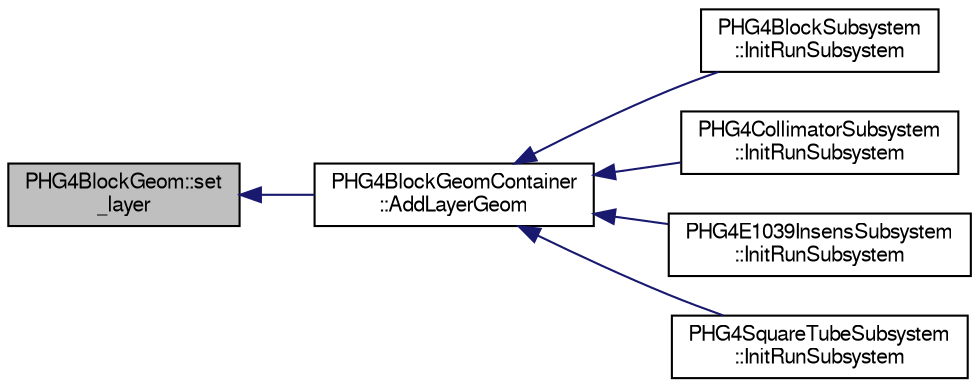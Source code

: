 digraph "PHG4BlockGeom::set_layer"
{
  bgcolor="transparent";
  edge [fontname="FreeSans",fontsize="10",labelfontname="FreeSans",labelfontsize="10"];
  node [fontname="FreeSans",fontsize="10",shape=record];
  rankdir="LR";
  Node1 [label="PHG4BlockGeom::set\l_layer",height=0.2,width=0.4,color="black", fillcolor="grey75", style="filled" fontcolor="black"];
  Node1 -> Node2 [dir="back",color="midnightblue",fontsize="10",style="solid",fontname="FreeSans"];
  Node2 [label="PHG4BlockGeomContainer\l::AddLayerGeom",height=0.2,width=0.4,color="black",URL="$d2/dd7/classPHG4BlockGeomContainer.html#a4f7db051cc84567591d367fceb6cbdec"];
  Node2 -> Node3 [dir="back",color="midnightblue",fontsize="10",style="solid",fontname="FreeSans"];
  Node3 [label="PHG4BlockSubsystem\l::InitRunSubsystem",height=0.2,width=0.4,color="black",URL="$df/d14/classPHG4BlockSubsystem.html#ac0d173351f388609274a5105753746c3",tooltip="InitRunSubsystem. "];
  Node2 -> Node4 [dir="back",color="midnightblue",fontsize="10",style="solid",fontname="FreeSans"];
  Node4 [label="PHG4CollimatorSubsystem\l::InitRunSubsystem",height=0.2,width=0.4,color="black",URL="$de/d78/classPHG4CollimatorSubsystem.html#a92f9e8f0d2891f34d9a638a76577a6b2",tooltip="InitRunSubsystem. "];
  Node2 -> Node5 [dir="back",color="midnightblue",fontsize="10",style="solid",fontname="FreeSans"];
  Node5 [label="PHG4E1039InsensSubsystem\l::InitRunSubsystem",height=0.2,width=0.4,color="black",URL="$d9/d43/classPHG4E1039InsensSubsystem.html#a5b33838350511d45e3d69556ae38d3c4",tooltip="InitRunSubsystem. "];
  Node2 -> Node6 [dir="back",color="midnightblue",fontsize="10",style="solid",fontname="FreeSans"];
  Node6 [label="PHG4SquareTubeSubsystem\l::InitRunSubsystem",height=0.2,width=0.4,color="black",URL="$d4/d2d/classPHG4SquareTubeSubsystem.html#a5b92b85e8435b833679496938bc6c4d8",tooltip="InitRunSubsystem. "];
}
